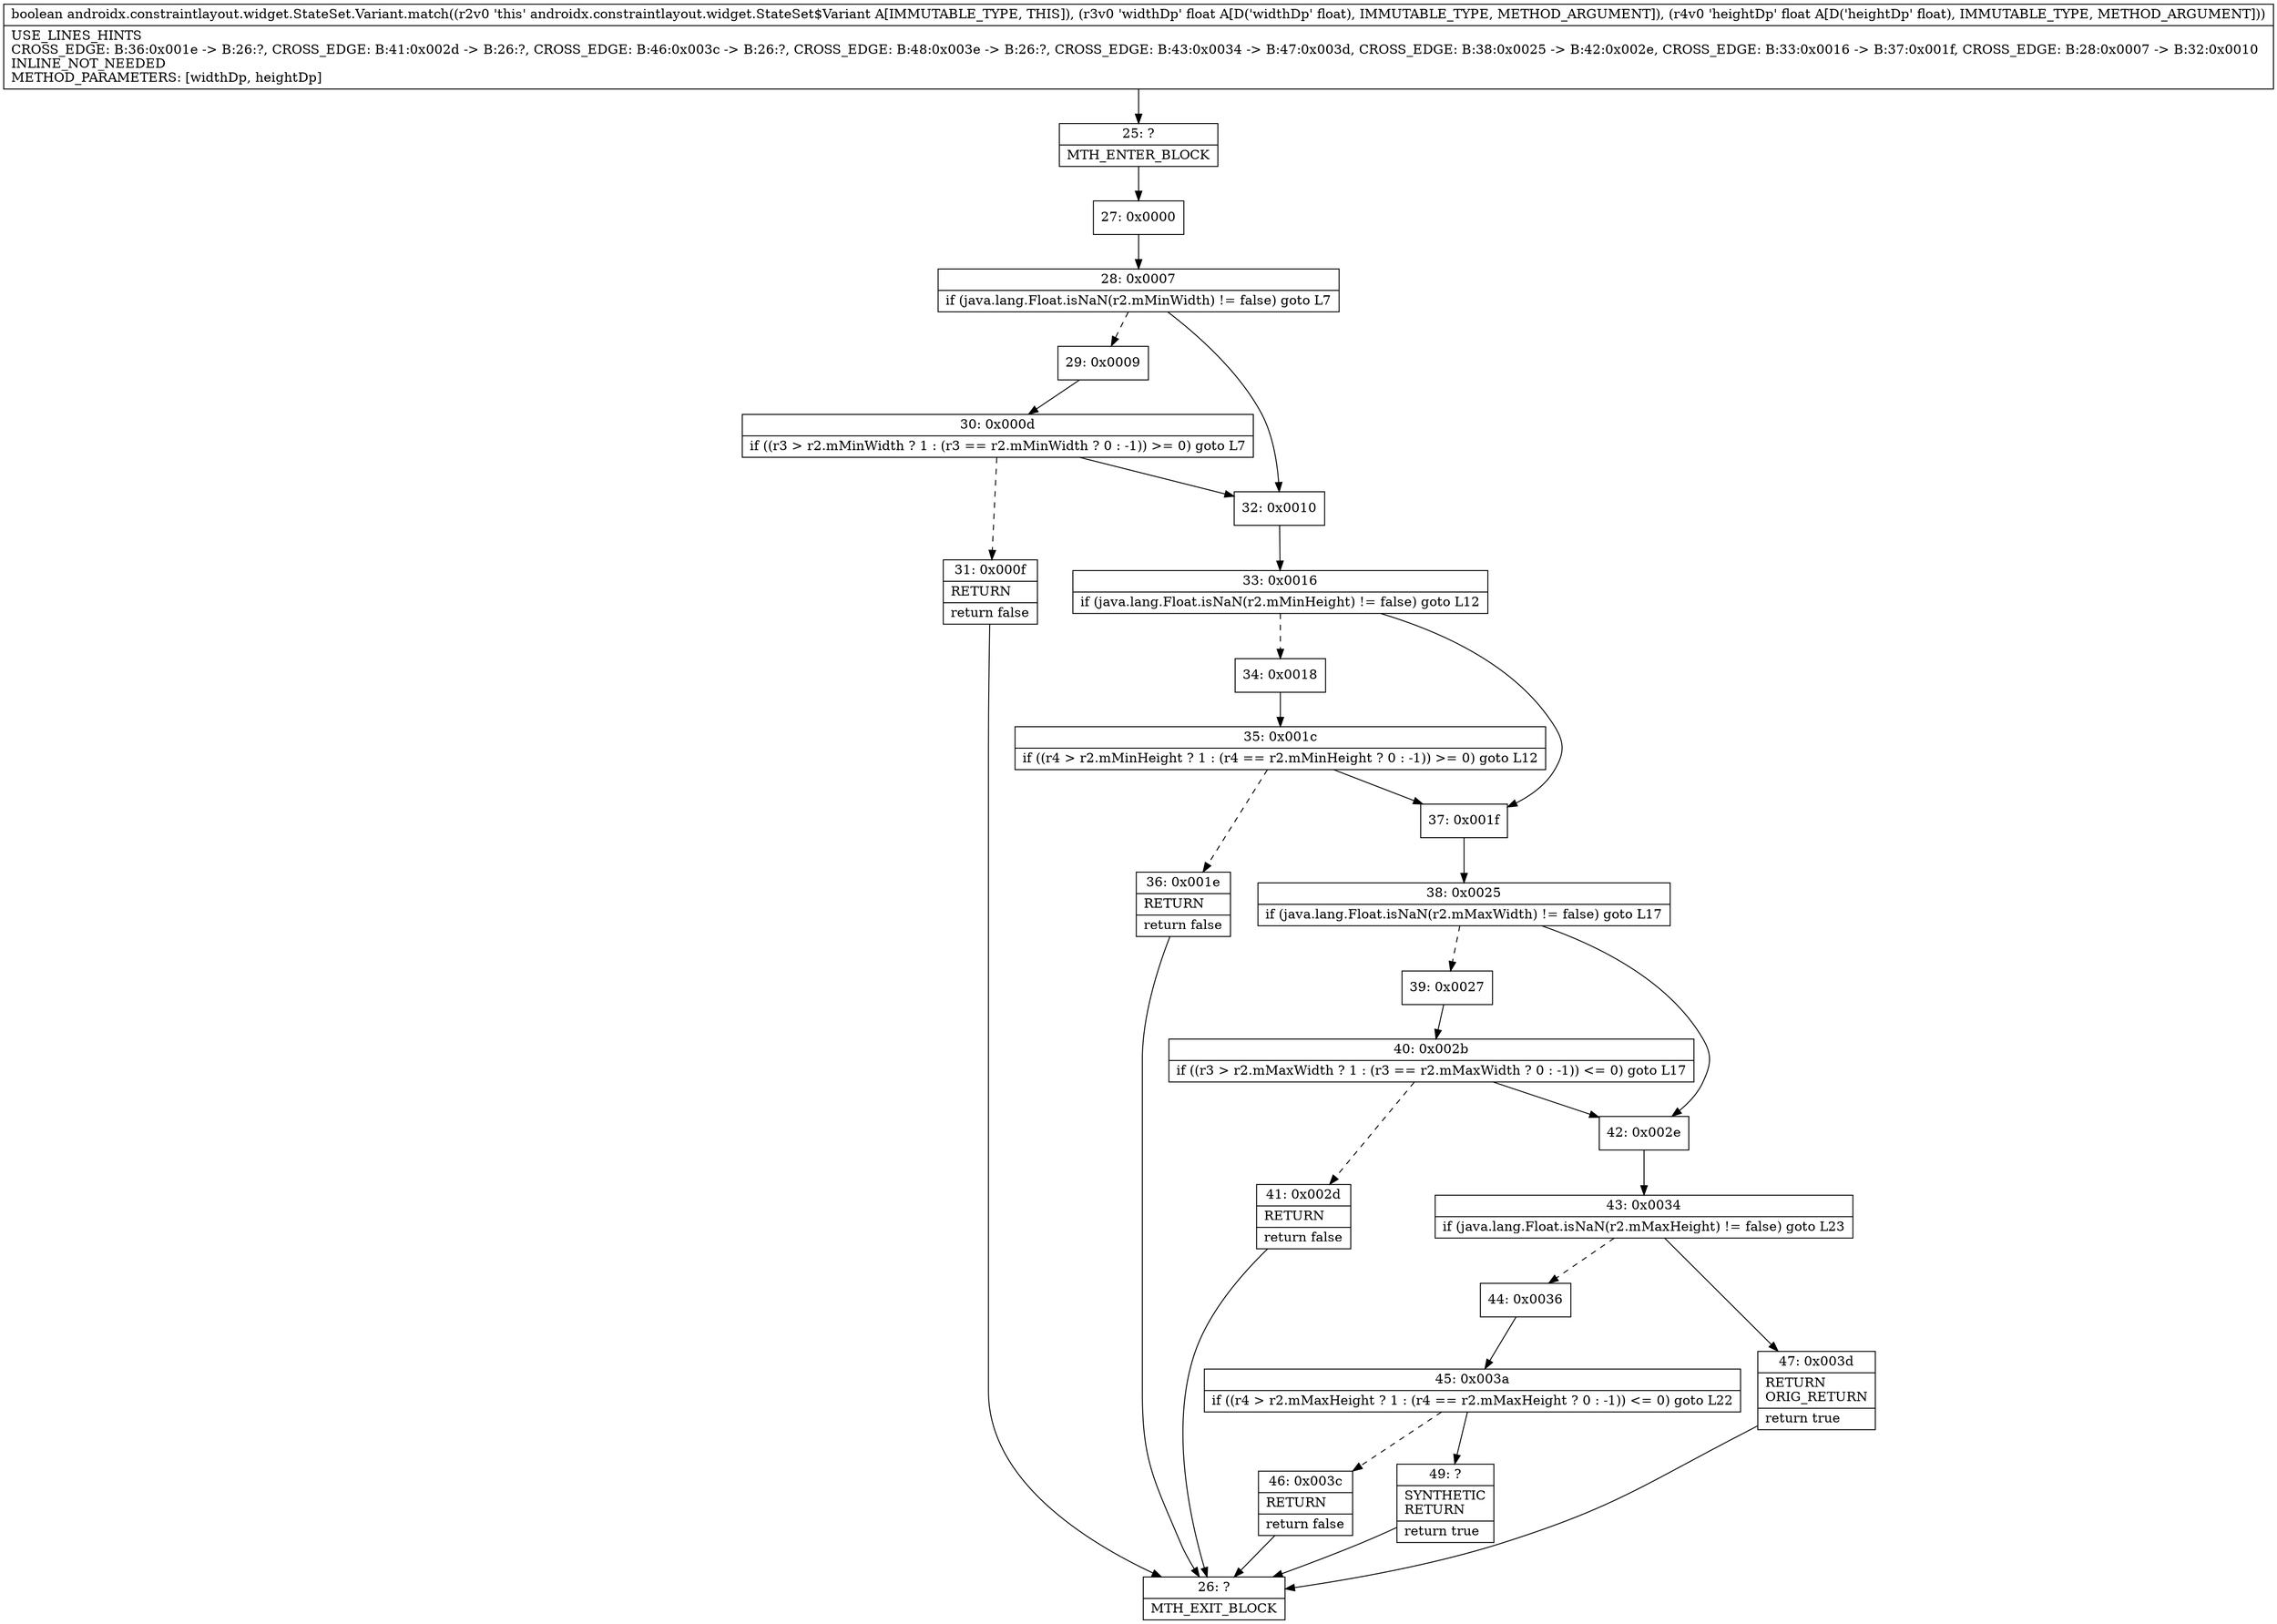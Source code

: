 digraph "CFG forandroidx.constraintlayout.widget.StateSet.Variant.match(FF)Z" {
Node_25 [shape=record,label="{25\:\ ?|MTH_ENTER_BLOCK\l}"];
Node_27 [shape=record,label="{27\:\ 0x0000}"];
Node_28 [shape=record,label="{28\:\ 0x0007|if (java.lang.Float.isNaN(r2.mMinWidth) != false) goto L7\l}"];
Node_29 [shape=record,label="{29\:\ 0x0009}"];
Node_30 [shape=record,label="{30\:\ 0x000d|if ((r3 \> r2.mMinWidth ? 1 : (r3 == r2.mMinWidth ? 0 : \-1)) \>= 0) goto L7\l}"];
Node_31 [shape=record,label="{31\:\ 0x000f|RETURN\l|return false\l}"];
Node_26 [shape=record,label="{26\:\ ?|MTH_EXIT_BLOCK\l}"];
Node_32 [shape=record,label="{32\:\ 0x0010}"];
Node_33 [shape=record,label="{33\:\ 0x0016|if (java.lang.Float.isNaN(r2.mMinHeight) != false) goto L12\l}"];
Node_34 [shape=record,label="{34\:\ 0x0018}"];
Node_35 [shape=record,label="{35\:\ 0x001c|if ((r4 \> r2.mMinHeight ? 1 : (r4 == r2.mMinHeight ? 0 : \-1)) \>= 0) goto L12\l}"];
Node_36 [shape=record,label="{36\:\ 0x001e|RETURN\l|return false\l}"];
Node_37 [shape=record,label="{37\:\ 0x001f}"];
Node_38 [shape=record,label="{38\:\ 0x0025|if (java.lang.Float.isNaN(r2.mMaxWidth) != false) goto L17\l}"];
Node_39 [shape=record,label="{39\:\ 0x0027}"];
Node_40 [shape=record,label="{40\:\ 0x002b|if ((r3 \> r2.mMaxWidth ? 1 : (r3 == r2.mMaxWidth ? 0 : \-1)) \<= 0) goto L17\l}"];
Node_41 [shape=record,label="{41\:\ 0x002d|RETURN\l|return false\l}"];
Node_42 [shape=record,label="{42\:\ 0x002e}"];
Node_43 [shape=record,label="{43\:\ 0x0034|if (java.lang.Float.isNaN(r2.mMaxHeight) != false) goto L23\l}"];
Node_44 [shape=record,label="{44\:\ 0x0036}"];
Node_45 [shape=record,label="{45\:\ 0x003a|if ((r4 \> r2.mMaxHeight ? 1 : (r4 == r2.mMaxHeight ? 0 : \-1)) \<= 0) goto L22\l}"];
Node_46 [shape=record,label="{46\:\ 0x003c|RETURN\l|return false\l}"];
Node_49 [shape=record,label="{49\:\ ?|SYNTHETIC\lRETURN\l|return true\l}"];
Node_47 [shape=record,label="{47\:\ 0x003d|RETURN\lORIG_RETURN\l|return true\l}"];
MethodNode[shape=record,label="{boolean androidx.constraintlayout.widget.StateSet.Variant.match((r2v0 'this' androidx.constraintlayout.widget.StateSet$Variant A[IMMUTABLE_TYPE, THIS]), (r3v0 'widthDp' float A[D('widthDp' float), IMMUTABLE_TYPE, METHOD_ARGUMENT]), (r4v0 'heightDp' float A[D('heightDp' float), IMMUTABLE_TYPE, METHOD_ARGUMENT]))  | USE_LINES_HINTS\lCROSS_EDGE: B:36:0x001e \-\> B:26:?, CROSS_EDGE: B:41:0x002d \-\> B:26:?, CROSS_EDGE: B:46:0x003c \-\> B:26:?, CROSS_EDGE: B:48:0x003e \-\> B:26:?, CROSS_EDGE: B:43:0x0034 \-\> B:47:0x003d, CROSS_EDGE: B:38:0x0025 \-\> B:42:0x002e, CROSS_EDGE: B:33:0x0016 \-\> B:37:0x001f, CROSS_EDGE: B:28:0x0007 \-\> B:32:0x0010\lINLINE_NOT_NEEDED\lMETHOD_PARAMETERS: [widthDp, heightDp]\l}"];
MethodNode -> Node_25;Node_25 -> Node_27;
Node_27 -> Node_28;
Node_28 -> Node_29[style=dashed];
Node_28 -> Node_32;
Node_29 -> Node_30;
Node_30 -> Node_31[style=dashed];
Node_30 -> Node_32;
Node_31 -> Node_26;
Node_32 -> Node_33;
Node_33 -> Node_34[style=dashed];
Node_33 -> Node_37;
Node_34 -> Node_35;
Node_35 -> Node_36[style=dashed];
Node_35 -> Node_37;
Node_36 -> Node_26;
Node_37 -> Node_38;
Node_38 -> Node_39[style=dashed];
Node_38 -> Node_42;
Node_39 -> Node_40;
Node_40 -> Node_41[style=dashed];
Node_40 -> Node_42;
Node_41 -> Node_26;
Node_42 -> Node_43;
Node_43 -> Node_44[style=dashed];
Node_43 -> Node_47;
Node_44 -> Node_45;
Node_45 -> Node_46[style=dashed];
Node_45 -> Node_49;
Node_46 -> Node_26;
Node_49 -> Node_26;
Node_47 -> Node_26;
}

